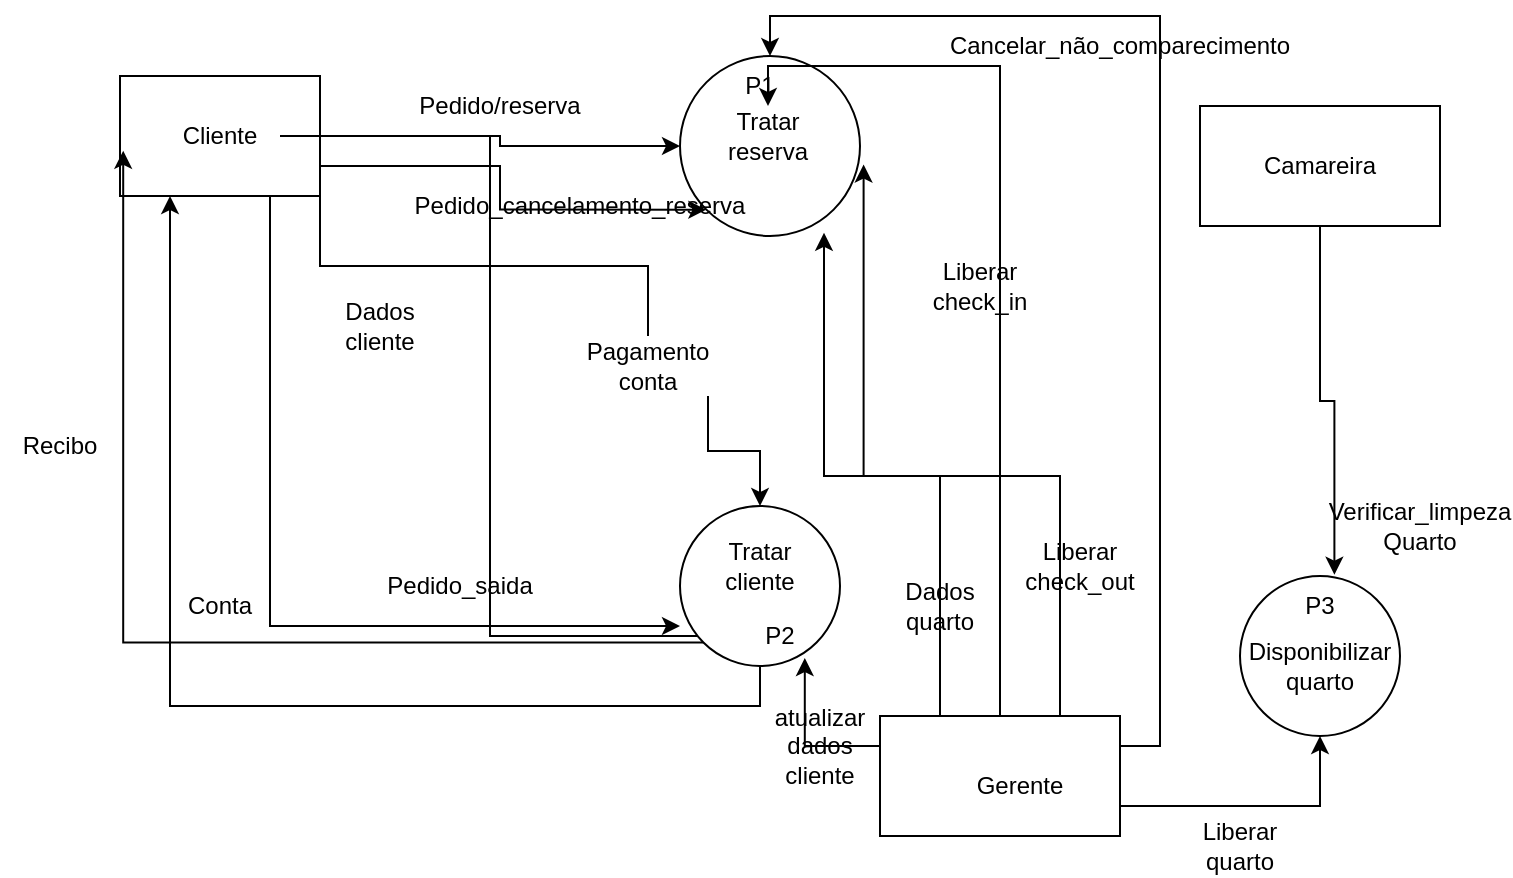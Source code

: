 <mxfile version="20.3.3" type="github">
  <diagram id="EqILbqyiTdKFWLCWS8uA" name="Página-1">
    <mxGraphModel dx="1038" dy="579" grid="1" gridSize="10" guides="1" tooltips="1" connect="1" arrows="1" fold="1" page="1" pageScale="1" pageWidth="827" pageHeight="1169" math="0" shadow="0">
      <root>
        <mxCell id="0" />
        <mxCell id="1" parent="0" />
        <mxCell id="boj-o3lhIHVBqpauzieO-20" style="edgeStyle=orthogonalEdgeStyle;rounded=0;orthogonalLoop=1;jettySize=auto;html=1;entryX=0;entryY=0.5;entryDx=0;entryDy=0;" parent="1" source="boj-o3lhIHVBqpauzieO-6" target="boj-o3lhIHVBqpauzieO-12" edge="1">
          <mxGeometry relative="1" as="geometry" />
        </mxCell>
        <mxCell id="boj-o3lhIHVBqpauzieO-27" style="edgeStyle=orthogonalEdgeStyle;rounded=0;orthogonalLoop=1;jettySize=auto;html=1;exitX=1;exitY=1;exitDx=0;exitDy=0;startArrow=none;" parent="1" source="boj-o3lhIHVBqpauzieO-46" target="boj-o3lhIHVBqpauzieO-13" edge="1">
          <mxGeometry relative="1" as="geometry" />
        </mxCell>
        <mxCell id="boj-o3lhIHVBqpauzieO-28" style="edgeStyle=orthogonalEdgeStyle;rounded=0;orthogonalLoop=1;jettySize=auto;html=1;exitX=1;exitY=0.75;exitDx=0;exitDy=0;entryX=0;entryY=1;entryDx=0;entryDy=0;" parent="1" source="boj-o3lhIHVBqpauzieO-6" target="boj-o3lhIHVBqpauzieO-12" edge="1">
          <mxGeometry relative="1" as="geometry" />
        </mxCell>
        <mxCell id="boj-o3lhIHVBqpauzieO-31" style="edgeStyle=orthogonalEdgeStyle;rounded=0;orthogonalLoop=1;jettySize=auto;html=1;exitX=0.75;exitY=1;exitDx=0;exitDy=0;entryX=0;entryY=0.75;entryDx=0;entryDy=0;entryPerimeter=0;" parent="1" source="boj-o3lhIHVBqpauzieO-6" target="boj-o3lhIHVBqpauzieO-13" edge="1">
          <mxGeometry relative="1" as="geometry" />
        </mxCell>
        <mxCell id="boj-o3lhIHVBqpauzieO-6" value="" style="rounded=0;whiteSpace=wrap;html=1;" parent="1" vertex="1">
          <mxGeometry x="90" y="40" width="100" height="60" as="geometry" />
        </mxCell>
        <mxCell id="boj-o3lhIHVBqpauzieO-39" style="edgeStyle=orthogonalEdgeStyle;rounded=0;orthogonalLoop=1;jettySize=auto;html=1;entryX=0.25;entryY=1;entryDx=0;entryDy=0;" parent="1" source="boj-o3lhIHVBqpauzieO-7" target="boj-o3lhIHVBqpauzieO-24" edge="1">
          <mxGeometry relative="1" as="geometry" />
        </mxCell>
        <mxCell id="boj-o3lhIHVBqpauzieO-7" value="Cliente&lt;br&gt;" style="text;html=1;strokeColor=none;fillColor=none;align=center;verticalAlign=middle;whiteSpace=wrap;rounded=0;" parent="1" vertex="1">
          <mxGeometry x="110" y="55" width="60" height="30" as="geometry" />
        </mxCell>
        <mxCell id="boj-o3lhIHVBqpauzieO-12" value="" style="ellipse;whiteSpace=wrap;html=1;aspect=fixed;" parent="1" vertex="1">
          <mxGeometry x="370" y="30" width="90" height="90" as="geometry" />
        </mxCell>
        <mxCell id="boj-o3lhIHVBqpauzieO-35" style="edgeStyle=orthogonalEdgeStyle;rounded=0;orthogonalLoop=1;jettySize=auto;html=1;exitX=0.5;exitY=1;exitDx=0;exitDy=0;entryX=0.25;entryY=1;entryDx=0;entryDy=0;" parent="1" source="boj-o3lhIHVBqpauzieO-13" target="boj-o3lhIHVBqpauzieO-6" edge="1">
          <mxGeometry relative="1" as="geometry" />
        </mxCell>
        <mxCell id="boj-o3lhIHVBqpauzieO-37" style="edgeStyle=orthogonalEdgeStyle;rounded=0;orthogonalLoop=1;jettySize=auto;html=1;exitX=0;exitY=1;exitDx=0;exitDy=0;entryX=0.016;entryY=0.623;entryDx=0;entryDy=0;entryPerimeter=0;" parent="1" source="boj-o3lhIHVBqpauzieO-13" target="boj-o3lhIHVBqpauzieO-6" edge="1">
          <mxGeometry relative="1" as="geometry" />
        </mxCell>
        <mxCell id="boj-o3lhIHVBqpauzieO-13" value="" style="ellipse;whiteSpace=wrap;html=1;aspect=fixed;" parent="1" vertex="1">
          <mxGeometry x="370" y="255" width="80" height="80" as="geometry" />
        </mxCell>
        <mxCell id="boj-o3lhIHVBqpauzieO-14" value="" style="ellipse;whiteSpace=wrap;html=1;aspect=fixed;" parent="1" vertex="1">
          <mxGeometry x="650" y="290" width="80" height="80" as="geometry" />
        </mxCell>
        <mxCell id="boj-o3lhIHVBqpauzieO-52" style="edgeStyle=orthogonalEdgeStyle;rounded=0;orthogonalLoop=1;jettySize=auto;html=1;exitX=0.5;exitY=0;exitDx=0;exitDy=0;entryX=0.5;entryY=0;entryDx=0;entryDy=0;" parent="1" source="boj-o3lhIHVBqpauzieO-15" target="boj-o3lhIHVBqpauzieO-23" edge="1">
          <mxGeometry relative="1" as="geometry" />
        </mxCell>
        <mxCell id="boj-o3lhIHVBqpauzieO-54" style="edgeStyle=orthogonalEdgeStyle;rounded=0;orthogonalLoop=1;jettySize=auto;html=1;exitX=0.75;exitY=0;exitDx=0;exitDy=0;entryX=0.8;entryY=0.982;entryDx=0;entryDy=0;entryPerimeter=0;" parent="1" source="boj-o3lhIHVBqpauzieO-15" target="boj-o3lhIHVBqpauzieO-12" edge="1">
          <mxGeometry relative="1" as="geometry" />
        </mxCell>
        <mxCell id="boj-o3lhIHVBqpauzieO-56" style="edgeStyle=orthogonalEdgeStyle;rounded=0;orthogonalLoop=1;jettySize=auto;html=1;exitX=0.25;exitY=0;exitDx=0;exitDy=0;entryX=1.02;entryY=0.603;entryDx=0;entryDy=0;entryPerimeter=0;" parent="1" source="boj-o3lhIHVBqpauzieO-15" target="boj-o3lhIHVBqpauzieO-12" edge="1">
          <mxGeometry relative="1" as="geometry" />
        </mxCell>
        <mxCell id="boj-o3lhIHVBqpauzieO-60" style="edgeStyle=orthogonalEdgeStyle;rounded=0;orthogonalLoop=1;jettySize=auto;html=1;exitX=1;exitY=0.25;exitDx=0;exitDy=0;entryX=0.5;entryY=0;entryDx=0;entryDy=0;" parent="1" source="boj-o3lhIHVBqpauzieO-15" target="boj-o3lhIHVBqpauzieO-12" edge="1">
          <mxGeometry relative="1" as="geometry" />
        </mxCell>
        <mxCell id="boj-o3lhIHVBqpauzieO-62" style="edgeStyle=orthogonalEdgeStyle;rounded=0;orthogonalLoop=1;jettySize=auto;html=1;exitX=0;exitY=0.25;exitDx=0;exitDy=0;entryX=0.78;entryY=0.95;entryDx=0;entryDy=0;entryPerimeter=0;" parent="1" source="boj-o3lhIHVBqpauzieO-15" target="boj-o3lhIHVBqpauzieO-13" edge="1">
          <mxGeometry relative="1" as="geometry" />
        </mxCell>
        <mxCell id="aL1CER4yeOetB4gUslfh-1" style="edgeStyle=orthogonalEdgeStyle;rounded=0;orthogonalLoop=1;jettySize=auto;html=1;exitX=1;exitY=0.75;exitDx=0;exitDy=0;entryX=0.5;entryY=1;entryDx=0;entryDy=0;" edge="1" parent="1" source="boj-o3lhIHVBqpauzieO-15" target="boj-o3lhIHVBqpauzieO-14">
          <mxGeometry relative="1" as="geometry" />
        </mxCell>
        <mxCell id="boj-o3lhIHVBqpauzieO-15" value="" style="rounded=0;whiteSpace=wrap;html=1;" parent="1" vertex="1">
          <mxGeometry x="470" y="360" width="120" height="60" as="geometry" />
        </mxCell>
        <mxCell id="boj-o3lhIHVBqpauzieO-48" style="edgeStyle=orthogonalEdgeStyle;rounded=0;orthogonalLoop=1;jettySize=auto;html=1;exitX=0.5;exitY=1;exitDx=0;exitDy=0;entryX=0.59;entryY=-0.008;entryDx=0;entryDy=0;entryPerimeter=0;" parent="1" source="boj-o3lhIHVBqpauzieO-16" target="boj-o3lhIHVBqpauzieO-14" edge="1">
          <mxGeometry relative="1" as="geometry" />
        </mxCell>
        <mxCell id="boj-o3lhIHVBqpauzieO-16" value="" style="rounded=0;whiteSpace=wrap;html=1;" parent="1" vertex="1">
          <mxGeometry x="630" y="55" width="120" height="60" as="geometry" />
        </mxCell>
        <mxCell id="boj-o3lhIHVBqpauzieO-18" value="Camareira" style="text;html=1;strokeColor=none;fillColor=none;align=center;verticalAlign=middle;whiteSpace=wrap;rounded=0;" parent="1" vertex="1">
          <mxGeometry x="660" y="70" width="60" height="30" as="geometry" />
        </mxCell>
        <mxCell id="boj-o3lhIHVBqpauzieO-19" value="Gerente&lt;br&gt;" style="text;html=1;strokeColor=none;fillColor=none;align=center;verticalAlign=middle;whiteSpace=wrap;rounded=0;" parent="1" vertex="1">
          <mxGeometry x="510" y="380" width="60" height="30" as="geometry" />
        </mxCell>
        <mxCell id="boj-o3lhIHVBqpauzieO-21" value="Pedido/reserva&lt;br&gt;" style="text;html=1;strokeColor=none;fillColor=none;align=center;verticalAlign=middle;whiteSpace=wrap;rounded=0;" parent="1" vertex="1">
          <mxGeometry x="250" y="40" width="60" height="30" as="geometry" />
        </mxCell>
        <mxCell id="boj-o3lhIHVBqpauzieO-22" value="Pedido_cancelamento_reserva&lt;br&gt;" style="text;html=1;strokeColor=none;fillColor=none;align=center;verticalAlign=middle;whiteSpace=wrap;rounded=0;" parent="1" vertex="1">
          <mxGeometry x="290" y="90" width="60" height="30" as="geometry" />
        </mxCell>
        <mxCell id="boj-o3lhIHVBqpauzieO-23" value="Tratar reserva" style="text;html=1;strokeColor=none;fillColor=none;align=center;verticalAlign=middle;whiteSpace=wrap;rounded=0;" parent="1" vertex="1">
          <mxGeometry x="384" y="55" width="60" height="30" as="geometry" />
        </mxCell>
        <mxCell id="boj-o3lhIHVBqpauzieO-24" value="Tratar cliente" style="text;html=1;strokeColor=none;fillColor=none;align=center;verticalAlign=middle;whiteSpace=wrap;rounded=0;" parent="1" vertex="1">
          <mxGeometry x="380" y="270" width="60" height="30" as="geometry" />
        </mxCell>
        <mxCell id="boj-o3lhIHVBqpauzieO-25" value="Dados cliente" style="text;html=1;strokeColor=none;fillColor=none;align=center;verticalAlign=middle;whiteSpace=wrap;rounded=0;" parent="1" vertex="1">
          <mxGeometry x="190" y="150" width="60" height="30" as="geometry" />
        </mxCell>
        <mxCell id="boj-o3lhIHVBqpauzieO-30" value="Pedido_saida" style="text;html=1;strokeColor=none;fillColor=none;align=center;verticalAlign=middle;whiteSpace=wrap;rounded=0;" parent="1" vertex="1">
          <mxGeometry x="230" y="280" width="60" height="30" as="geometry" />
        </mxCell>
        <mxCell id="boj-o3lhIHVBqpauzieO-32" value="Conta&lt;br&gt;" style="text;html=1;strokeColor=none;fillColor=none;align=center;verticalAlign=middle;whiteSpace=wrap;rounded=0;" parent="1" vertex="1">
          <mxGeometry x="110" y="290" width="60" height="30" as="geometry" />
        </mxCell>
        <mxCell id="boj-o3lhIHVBqpauzieO-38" value="Recibo" style="text;html=1;strokeColor=none;fillColor=none;align=center;verticalAlign=middle;whiteSpace=wrap;rounded=0;" parent="1" vertex="1">
          <mxGeometry x="30" y="210" width="60" height="30" as="geometry" />
        </mxCell>
        <mxCell id="boj-o3lhIHVBqpauzieO-47" value="Disponibilizar quarto" style="text;html=1;strokeColor=none;fillColor=none;align=center;verticalAlign=middle;whiteSpace=wrap;rounded=0;" parent="1" vertex="1">
          <mxGeometry x="660" y="320" width="60" height="30" as="geometry" />
        </mxCell>
        <mxCell id="boj-o3lhIHVBqpauzieO-53" value="Liberar check_in" style="text;html=1;strokeColor=none;fillColor=none;align=center;verticalAlign=middle;whiteSpace=wrap;rounded=0;" parent="1" vertex="1">
          <mxGeometry x="490" y="130" width="60" height="30" as="geometry" />
        </mxCell>
        <mxCell id="boj-o3lhIHVBqpauzieO-55" value="Liberar check_out&lt;br&gt;" style="text;html=1;strokeColor=none;fillColor=none;align=center;verticalAlign=middle;whiteSpace=wrap;rounded=0;" parent="1" vertex="1">
          <mxGeometry x="540" y="270" width="60" height="30" as="geometry" />
        </mxCell>
        <mxCell id="boj-o3lhIHVBqpauzieO-46" value="Pagamento conta" style="text;html=1;strokeColor=none;fillColor=none;align=center;verticalAlign=middle;whiteSpace=wrap;rounded=0;" parent="1" vertex="1">
          <mxGeometry x="324" y="170" width="60" height="30" as="geometry" />
        </mxCell>
        <mxCell id="boj-o3lhIHVBqpauzieO-57" value="" style="edgeStyle=orthogonalEdgeStyle;rounded=0;orthogonalLoop=1;jettySize=auto;html=1;exitX=1;exitY=1;exitDx=0;exitDy=0;endArrow=none;" parent="1" source="boj-o3lhIHVBqpauzieO-6" target="boj-o3lhIHVBqpauzieO-46" edge="1">
          <mxGeometry relative="1" as="geometry">
            <mxPoint x="190" y="100" as="sourcePoint" />
            <mxPoint x="410" y="255" as="targetPoint" />
          </mxGeometry>
        </mxCell>
        <mxCell id="boj-o3lhIHVBqpauzieO-58" value="Dados quarto" style="text;html=1;strokeColor=none;fillColor=none;align=center;verticalAlign=middle;whiteSpace=wrap;rounded=0;" parent="1" vertex="1">
          <mxGeometry x="470" y="290" width="60" height="30" as="geometry" />
        </mxCell>
        <mxCell id="boj-o3lhIHVBqpauzieO-61" value="Cancelar_não_comparecimento" style="text;html=1;strokeColor=none;fillColor=none;align=center;verticalAlign=middle;whiteSpace=wrap;rounded=0;" parent="1" vertex="1">
          <mxGeometry x="560" y="10" width="60" height="30" as="geometry" />
        </mxCell>
        <mxCell id="boj-o3lhIHVBqpauzieO-63" value="atualizar dados cliente" style="text;html=1;strokeColor=none;fillColor=none;align=center;verticalAlign=middle;whiteSpace=wrap;rounded=0;" parent="1" vertex="1">
          <mxGeometry x="410" y="360" width="60" height="30" as="geometry" />
        </mxCell>
        <mxCell id="aL1CER4yeOetB4gUslfh-2" value="Liberar quarto" style="text;html=1;strokeColor=none;fillColor=none;align=center;verticalAlign=middle;whiteSpace=wrap;rounded=0;" vertex="1" parent="1">
          <mxGeometry x="620" y="410" width="60" height="30" as="geometry" />
        </mxCell>
        <mxCell id="aL1CER4yeOetB4gUslfh-4" value="Verificar_limpeza Quarto" style="text;html=1;strokeColor=none;fillColor=none;align=center;verticalAlign=middle;whiteSpace=wrap;rounded=0;" vertex="1" parent="1">
          <mxGeometry x="710" y="250" width="60" height="30" as="geometry" />
        </mxCell>
        <mxCell id="aL1CER4yeOetB4gUslfh-6" value="P1" style="text;html=1;strokeColor=none;fillColor=none;align=center;verticalAlign=middle;whiteSpace=wrap;rounded=0;" vertex="1" parent="1">
          <mxGeometry x="380" y="30" width="60" height="30" as="geometry" />
        </mxCell>
        <mxCell id="aL1CER4yeOetB4gUslfh-7" value="P2" style="text;html=1;strokeColor=none;fillColor=none;align=center;verticalAlign=middle;whiteSpace=wrap;rounded=0;" vertex="1" parent="1">
          <mxGeometry x="390" y="305" width="60" height="30" as="geometry" />
        </mxCell>
        <mxCell id="aL1CER4yeOetB4gUslfh-8" value="P3" style="text;html=1;strokeColor=none;fillColor=none;align=center;verticalAlign=middle;whiteSpace=wrap;rounded=0;" vertex="1" parent="1">
          <mxGeometry x="660" y="290" width="60" height="30" as="geometry" />
        </mxCell>
      </root>
    </mxGraphModel>
  </diagram>
</mxfile>
